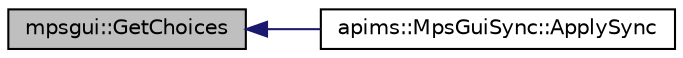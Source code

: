 digraph G
{
  edge [fontname="Helvetica",fontsize="10",labelfontname="Helvetica",labelfontsize="10"];
  node [fontname="Helvetica",fontsize="10",shape=record];
  rankdir=LR;
  Node1 [label="mpsgui::GetChoices",height=0.2,width=0.4,color="black", fillcolor="grey75", style="filled" fontcolor="black"];
  Node1 -> Node2 [dir=back,color="midnightblue",fontsize="10",style="solid",fontname="Helvetica"];
  Node2 [label="apims::MpsGuiSync::ApplySync",height=0.2,width=0.4,color="black", fillcolor="white", style="filled",URL="$classapims_1_1_mps_gui_sync.html#a021146a8eec6e5e98ae0276c4ef7c777",tooltip="Apply a symmetric-synchronization step."];
}
